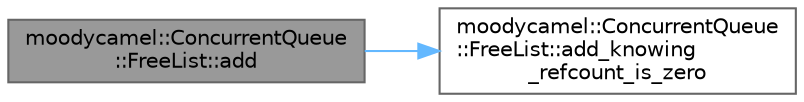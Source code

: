 digraph "moodycamel::ConcurrentQueue::FreeList::add"
{
 // INTERACTIVE_SVG=YES
 // LATEX_PDF_SIZE
  bgcolor="transparent";
  edge [fontname=Helvetica,fontsize=10,labelfontname=Helvetica,labelfontsize=10];
  node [fontname=Helvetica,fontsize=10,shape=box,height=0.2,width=0.4];
  rankdir="LR";
  Node1 [id="Node000001",label="moodycamel::ConcurrentQueue\l::FreeList::add",height=0.2,width=0.4,color="gray40", fillcolor="grey60", style="filled", fontcolor="black",tooltip=" "];
  Node1 -> Node2 [id="edge1_Node000001_Node000002",color="steelblue1",style="solid",tooltip=" "];
  Node2 [id="Node000002",label="moodycamel::ConcurrentQueue\l::FreeList::add_knowing\l_refcount_is_zero",height=0.2,width=0.4,color="grey40", fillcolor="white", style="filled",URL="$db/d08/structmoodycamel_1_1ConcurrentQueue_1_1FreeList.html#a6f884e19fc9859c7e74ee18d5f8f47b8",tooltip=" "];
}
